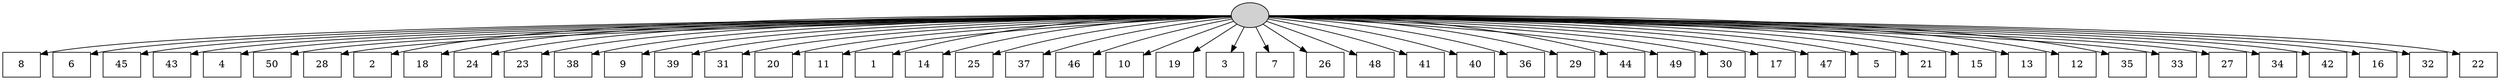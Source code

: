 digraph G {
0[style=filled, fillcolor=grey82, label=""];
1[shape=box,style=filled, fillcolor=white,label="8\n"];
2[shape=box,style=filled, fillcolor=white,label="6\n"];
3[shape=box,style=filled, fillcolor=white,label="45\n"];
4[shape=box,style=filled, fillcolor=white,label="43\n"];
5[shape=box,style=filled, fillcolor=white,label="4\n"];
6[shape=box,style=filled, fillcolor=white,label="50\n"];
7[shape=box,style=filled, fillcolor=white,label="28\n"];
8[shape=box,style=filled, fillcolor=white,label="2\n"];
9[shape=box,style=filled, fillcolor=white,label="18\n"];
10[shape=box,style=filled, fillcolor=white,label="24\n"];
11[shape=box,style=filled, fillcolor=white,label="23\n"];
12[shape=box,style=filled, fillcolor=white,label="38\n"];
13[shape=box,style=filled, fillcolor=white,label="9\n"];
14[shape=box,style=filled, fillcolor=white,label="39\n"];
15[shape=box,style=filled, fillcolor=white,label="31\n"];
16[shape=box,style=filled, fillcolor=white,label="20\n"];
17[shape=box,style=filled, fillcolor=white,label="11\n"];
18[shape=box,style=filled, fillcolor=white,label="1\n"];
19[shape=box,style=filled, fillcolor=white,label="14\n"];
20[shape=box,style=filled, fillcolor=white,label="25\n"];
21[shape=box,style=filled, fillcolor=white,label="37\n"];
22[shape=box,style=filled, fillcolor=white,label="46\n"];
23[shape=box,style=filled, fillcolor=white,label="10\n"];
24[shape=box,style=filled, fillcolor=white,label="19\n"];
25[shape=box,style=filled, fillcolor=white,label="3\n"];
26[shape=box,style=filled, fillcolor=white,label="7\n"];
27[shape=box,style=filled, fillcolor=white,label="26\n"];
28[shape=box,style=filled, fillcolor=white,label="48\n"];
29[shape=box,style=filled, fillcolor=white,label="41\n"];
30[shape=box,style=filled, fillcolor=white,label="40\n"];
31[shape=box,style=filled, fillcolor=white,label="36\n"];
32[shape=box,style=filled, fillcolor=white,label="29\n"];
33[shape=box,style=filled, fillcolor=white,label="44\n"];
34[shape=box,style=filled, fillcolor=white,label="49\n"];
35[shape=box,style=filled, fillcolor=white,label="30\n"];
36[shape=box,style=filled, fillcolor=white,label="17\n"];
37[shape=box,style=filled, fillcolor=white,label="47\n"];
38[shape=box,style=filled, fillcolor=white,label="5\n"];
39[shape=box,style=filled, fillcolor=white,label="21\n"];
40[shape=box,style=filled, fillcolor=white,label="15\n"];
41[shape=box,style=filled, fillcolor=white,label="13\n"];
42[shape=box,style=filled, fillcolor=white,label="12\n"];
43[shape=box,style=filled, fillcolor=white,label="35\n"];
44[shape=box,style=filled, fillcolor=white,label="33\n"];
45[shape=box,style=filled, fillcolor=white,label="27\n"];
46[shape=box,style=filled, fillcolor=white,label="34\n"];
47[shape=box,style=filled, fillcolor=white,label="42\n"];
48[shape=box,style=filled, fillcolor=white,label="16\n"];
49[shape=box,style=filled, fillcolor=white,label="32\n"];
50[shape=box,style=filled, fillcolor=white,label="22\n"];
0->1 ;
0->2 ;
0->3 ;
0->4 ;
0->5 ;
0->6 ;
0->7 ;
0->8 ;
0->9 ;
0->10 ;
0->11 ;
0->12 ;
0->13 ;
0->14 ;
0->15 ;
0->16 ;
0->17 ;
0->18 ;
0->19 ;
0->20 ;
0->21 ;
0->22 ;
0->23 ;
0->24 ;
0->25 ;
0->26 ;
0->27 ;
0->28 ;
0->29 ;
0->30 ;
0->31 ;
0->32 ;
0->33 ;
0->34 ;
0->35 ;
0->36 ;
0->37 ;
0->38 ;
0->39 ;
0->40 ;
0->41 ;
0->42 ;
0->43 ;
0->44 ;
0->45 ;
0->46 ;
0->47 ;
0->48 ;
0->49 ;
0->50 ;
}

